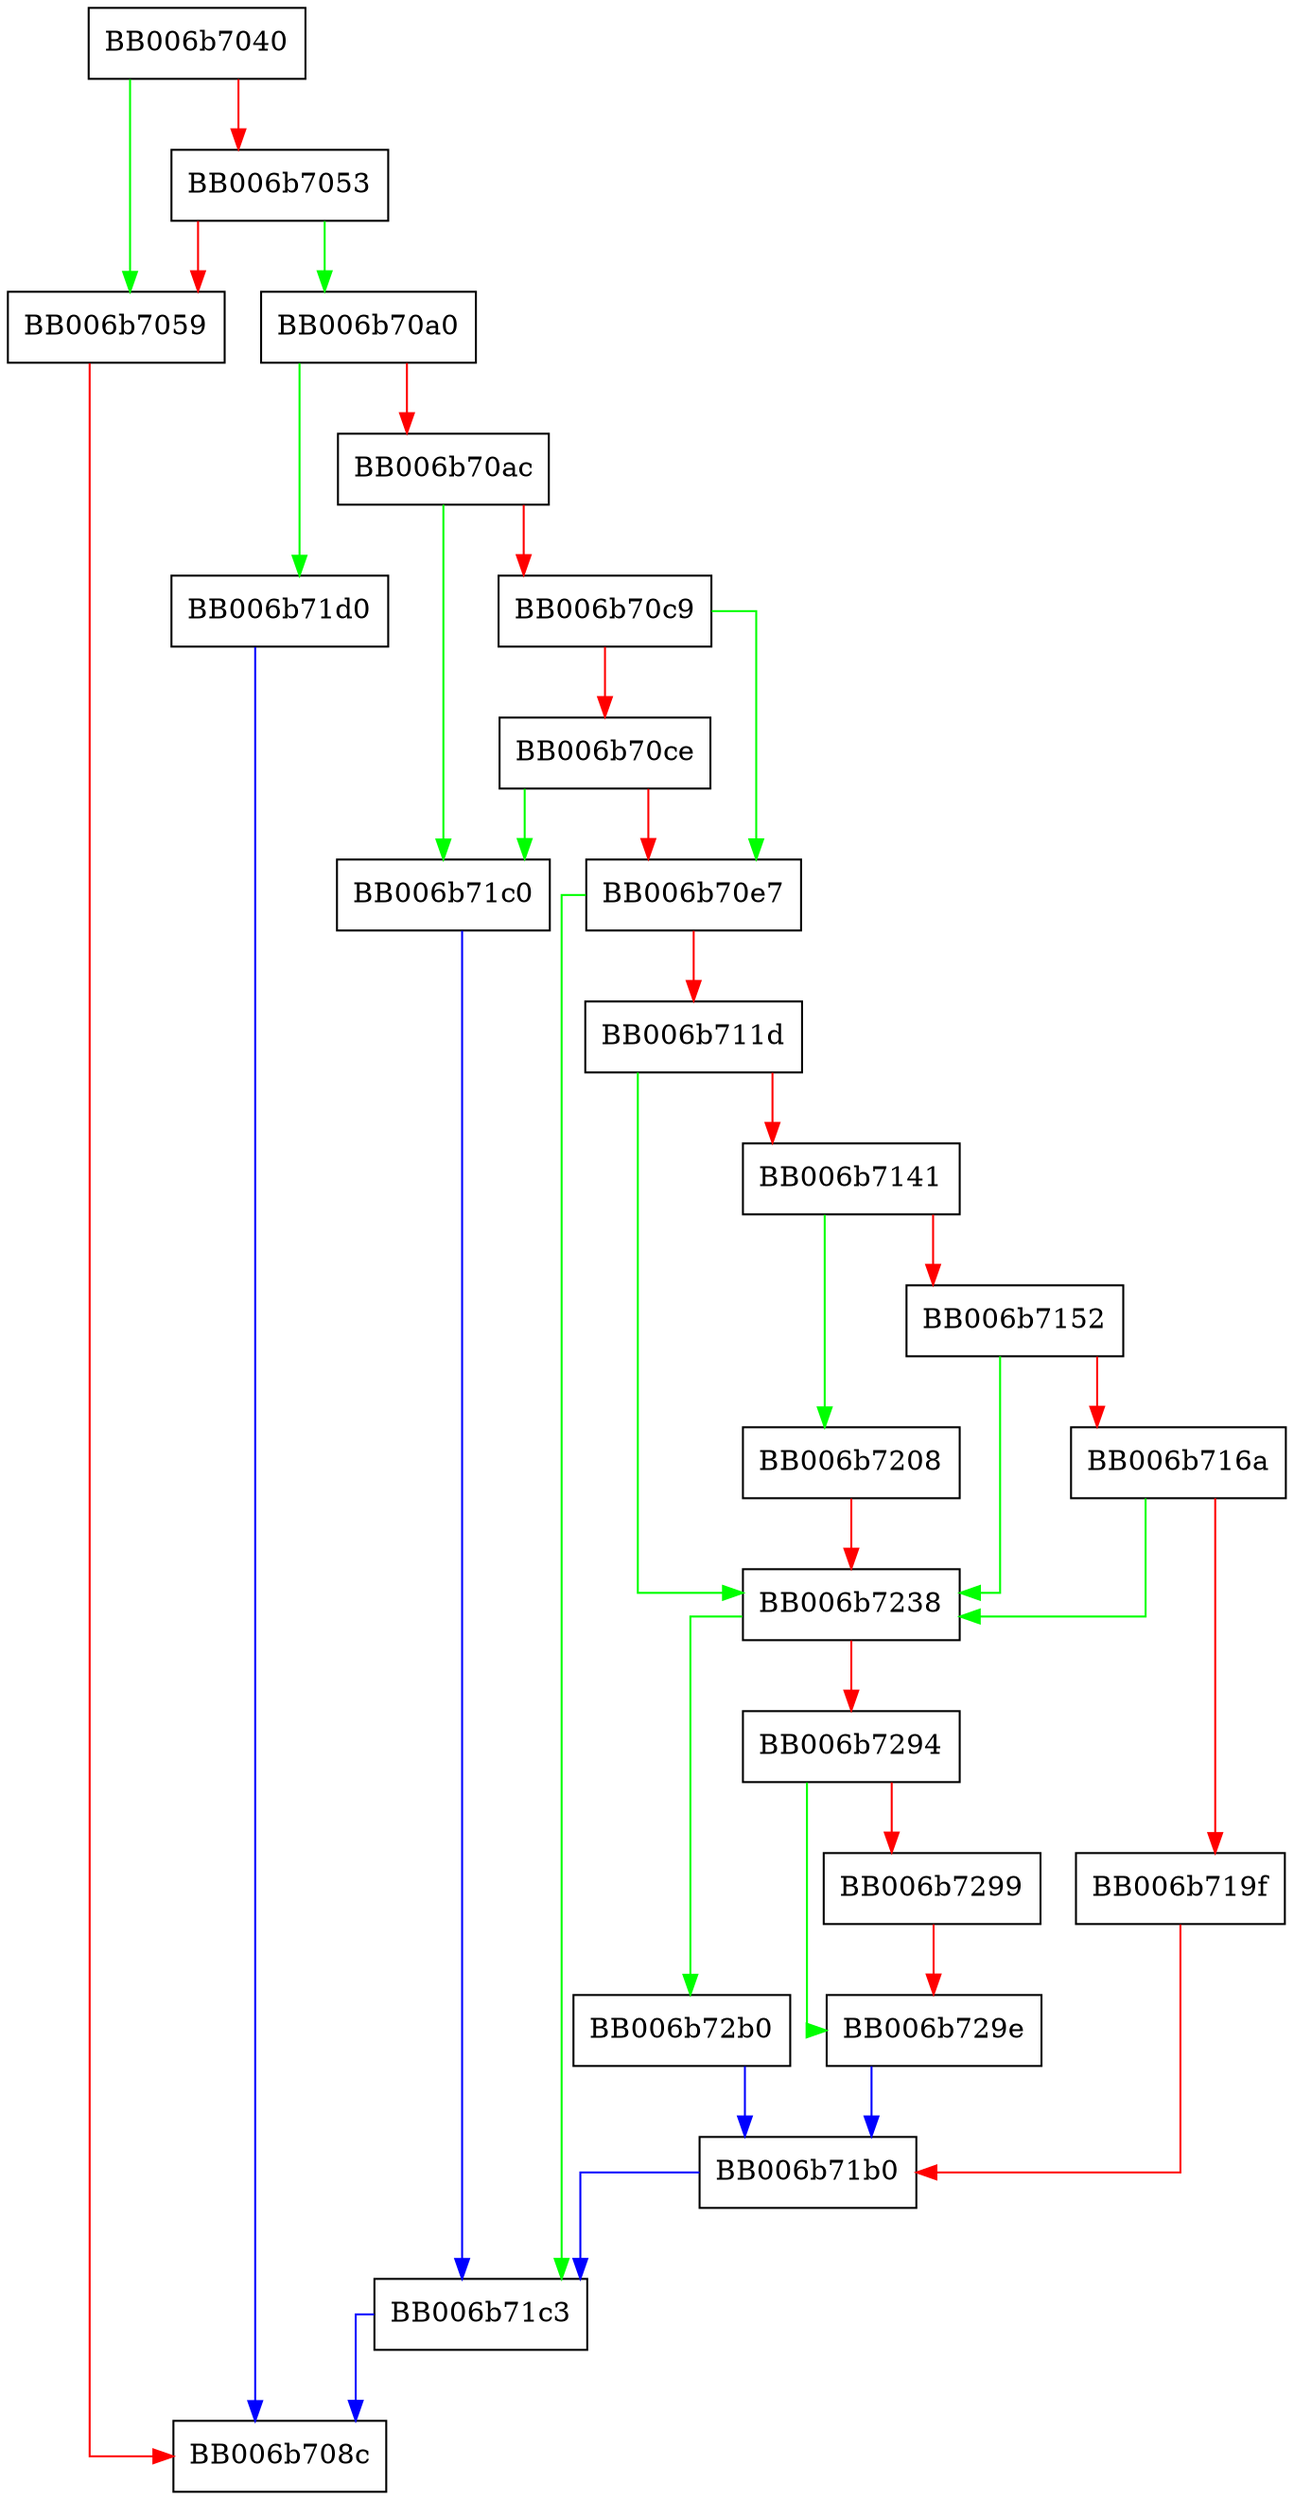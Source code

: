 digraph ec_to_SubjectPublicKeyInfo_pem_encode {
  node [shape="box"];
  graph [splines=ortho];
  BB006b7040 -> BB006b7059 [color="green"];
  BB006b7040 -> BB006b7053 [color="red"];
  BB006b7053 -> BB006b70a0 [color="green"];
  BB006b7053 -> BB006b7059 [color="red"];
  BB006b7059 -> BB006b708c [color="red"];
  BB006b70a0 -> BB006b71d0 [color="green"];
  BB006b70a0 -> BB006b70ac [color="red"];
  BB006b70ac -> BB006b71c0 [color="green"];
  BB006b70ac -> BB006b70c9 [color="red"];
  BB006b70c9 -> BB006b70e7 [color="green"];
  BB006b70c9 -> BB006b70ce [color="red"];
  BB006b70ce -> BB006b71c0 [color="green"];
  BB006b70ce -> BB006b70e7 [color="red"];
  BB006b70e7 -> BB006b71c3 [color="green"];
  BB006b70e7 -> BB006b711d [color="red"];
  BB006b711d -> BB006b7238 [color="green"];
  BB006b711d -> BB006b7141 [color="red"];
  BB006b7141 -> BB006b7208 [color="green"];
  BB006b7141 -> BB006b7152 [color="red"];
  BB006b7152 -> BB006b7238 [color="green"];
  BB006b7152 -> BB006b716a [color="red"];
  BB006b716a -> BB006b7238 [color="green"];
  BB006b716a -> BB006b719f [color="red"];
  BB006b719f -> BB006b71b0 [color="red"];
  BB006b71b0 -> BB006b71c3 [color="blue"];
  BB006b71c0 -> BB006b71c3 [color="blue"];
  BB006b71c3 -> BB006b708c [color="blue"];
  BB006b71d0 -> BB006b708c [color="blue"];
  BB006b7208 -> BB006b7238 [color="red"];
  BB006b7238 -> BB006b72b0 [color="green"];
  BB006b7238 -> BB006b7294 [color="red"];
  BB006b7294 -> BB006b729e [color="green"];
  BB006b7294 -> BB006b7299 [color="red"];
  BB006b7299 -> BB006b729e [color="red"];
  BB006b729e -> BB006b71b0 [color="blue"];
  BB006b72b0 -> BB006b71b0 [color="blue"];
}